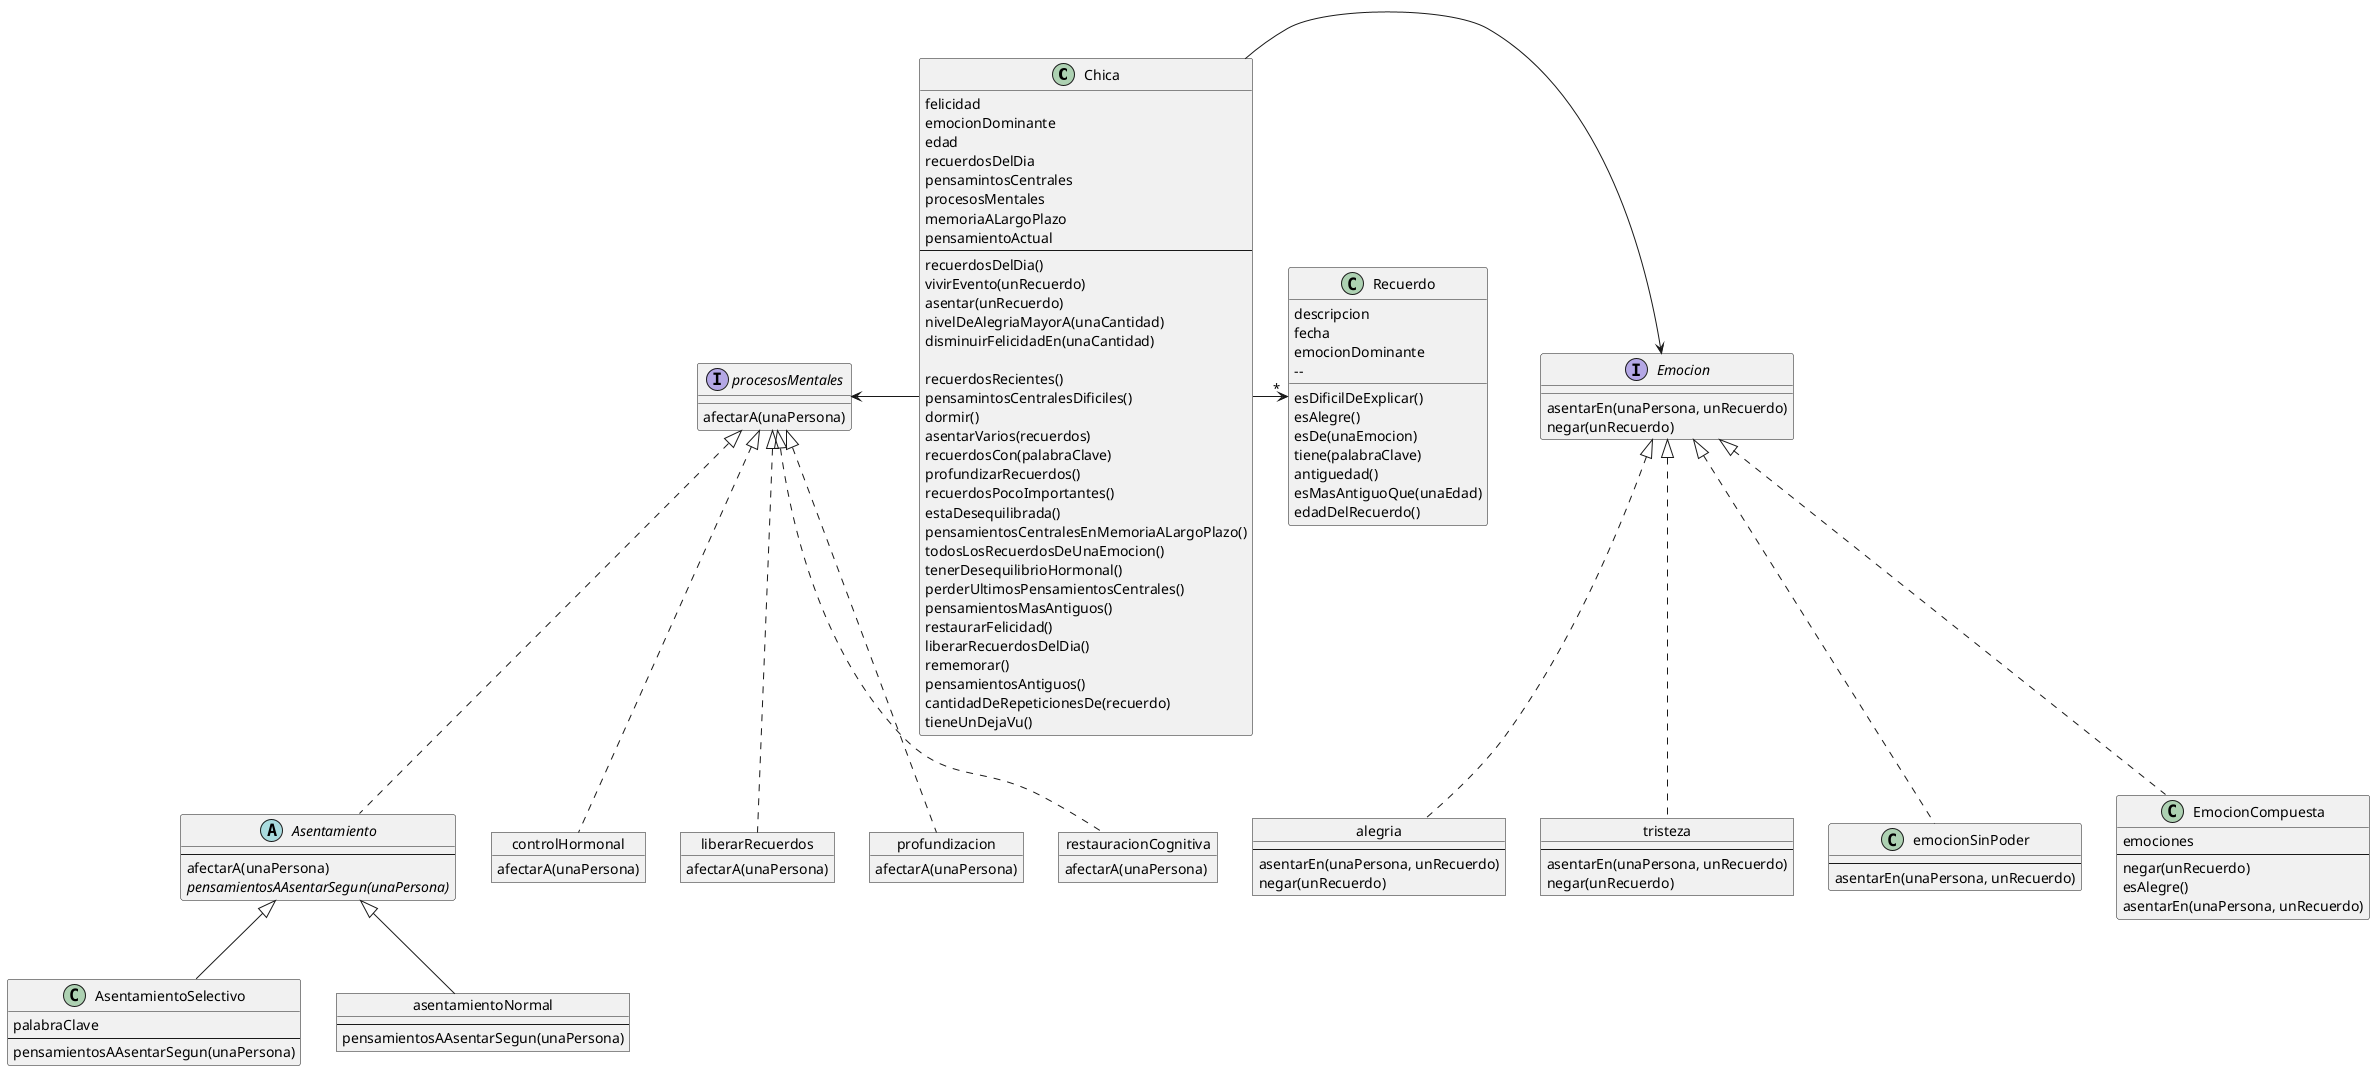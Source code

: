 @startuml

class Chica{
  felicidad
  emocionDominante 
  edad
  recuerdosDelDia 
  pensamintosCentrales 
  procesosMentales 
  memoriaALargoPlazo 
  pensamientoActual
  --
  recuerdosDelDia()
  vivirEvento(unRecuerdo)
  asentar(unRecuerdo)
  nivelDeAlegriaMayorA(unaCantidad)
  disminuirFelicidadEn(unaCantidad)

  recuerdosRecientes() 
  pensamintosCentralesDificiles()
  dormir()
  asentarVarios(recuerdos)
  recuerdosCon(palabraClave)
  profundizarRecuerdos()
  recuerdosPocoImportantes()
  estaDesequilibrada()
  pensamientosCentralesEnMemoriaALargoPlazo()
  todosLosRecuerdosDeUnaEmocion()
  tenerDesequilibrioHormonal()
  perderUltimosPensamientosCentrales() 
  pensamientosMasAntiguos() 
  restaurarFelicidad()
  liberarRecuerdosDelDia()
  rememorar()
  pensamientosAntiguos()
  cantidadDeRepeticionesDe(recuerdo)
  tieneUnDejaVu()
}
interface Emocion{
  asentarEn(unaPersona, unRecuerdo)
  negar(unRecuerdo)

}
object alegria{
  --
  asentarEn(unaPersona, unRecuerdo)
  negar(unRecuerdo)
}
object tristeza{
  --
  asentarEn(unaPersona, unRecuerdo)
  negar(unRecuerdo)

}
class emocionSinPoder{
  --
  asentarEn(unaPersona, unRecuerdo)
}
class EmocionCompuesta{
    emociones
    --
    negar(unRecuerdo)
    esAlegre()
    asentarEn(unaPersona, unRecuerdo)
}

alegria .u.|> Emocion
tristeza .u.|> Emocion
emocionSinPoder .u.|> Emocion
EmocionCompuesta .u.|> Emocion
Chica -> Emocion

class Recuerdo{
  descripcion
  fecha
  emocionDominante
   --
  esDificilDeExplicar()
  esAlegre()
  esDe(unaEmocion)
  tiene(palabraClave)
  antiguedad()
  esMasAntiguoQue(unaEdad)
  edadDelRecuerdo()
}
Chica ->"*" Recuerdo

interface procesosMentales{
    afectarA(unaPersona)
}
abstract class Asentamiento{
    --
    afectarA(unaPersona)
    {abstract}pensamientosAAsentarSegun(unaPersona)
}
class AsentamientoSelectivo extends Asentamiento{
    palabraClave
    --
    pensamientosAAsentarSegun(unaPersona)
}
object asentamientoNormal{
    --
   pensamientosAAsentarSegun(unaPersona)
}
object controlHormonal{
    afectarA(unaPersona)
}
object liberarRecuerdos {
    afectarA(unaPersona)
}
object profundizacion{
    afectarA(unaPersona)
}
object restauracionCognitiva{
    afectarA(unaPersona)
}
asentamientoNormal -u-|> Asentamiento
Asentamiento .u.|> procesosMentales
controlHormonal .u.|> procesosMentales
liberarRecuerdos .u.|> procesosMentales
profundizacion .u.|> procesosMentales
restauracionCognitiva .u.|> procesosMentales
Chica -l-> procesosMentales

@enduml
